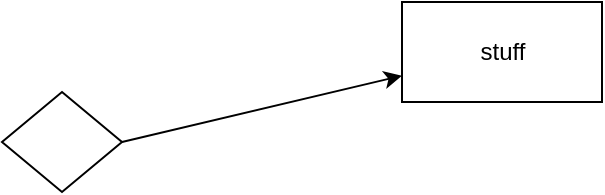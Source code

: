 <mxfile>
    <diagram id="piiMzi1ZAlSd88O1rmsM" name="Page-1">
        <mxGraphModel dx="1094" dy="910" grid="1" gridSize="10" guides="1" tooltips="1" connect="1" arrows="1" fold="1" page="1" pageScale="1" pageWidth="850" pageHeight="1100" math="0" shadow="0">
            <root>
                <mxCell id="0"/>
                <mxCell id="1" parent="0"/>
                <mxCell id="4" style="edgeStyle=none;html=1;exitX=1;exitY=0.5;exitDx=0;exitDy=0;" edge="1" parent="1" source="2" target="5">
                    <mxGeometry relative="1" as="geometry">
                        <mxPoint x="640" y="420" as="targetPoint"/>
                    </mxGeometry>
                </mxCell>
                <mxCell id="2" value="" style="shape=rhombus;html=1;dashed=0;whitespace=wrap;perimeter=rhombusPerimeter;" vertex="1" parent="1">
                    <mxGeometry x="390" y="440" width="60" height="50" as="geometry"/>
                </mxCell>
                <mxCell id="5" value="stuff" style="html=1;dashed=0;whitespace=wrap;" vertex="1" parent="1">
                    <mxGeometry x="590" y="395" width="100" height="50" as="geometry"/>
                </mxCell>
            </root>
        </mxGraphModel>
    </diagram>
</mxfile>